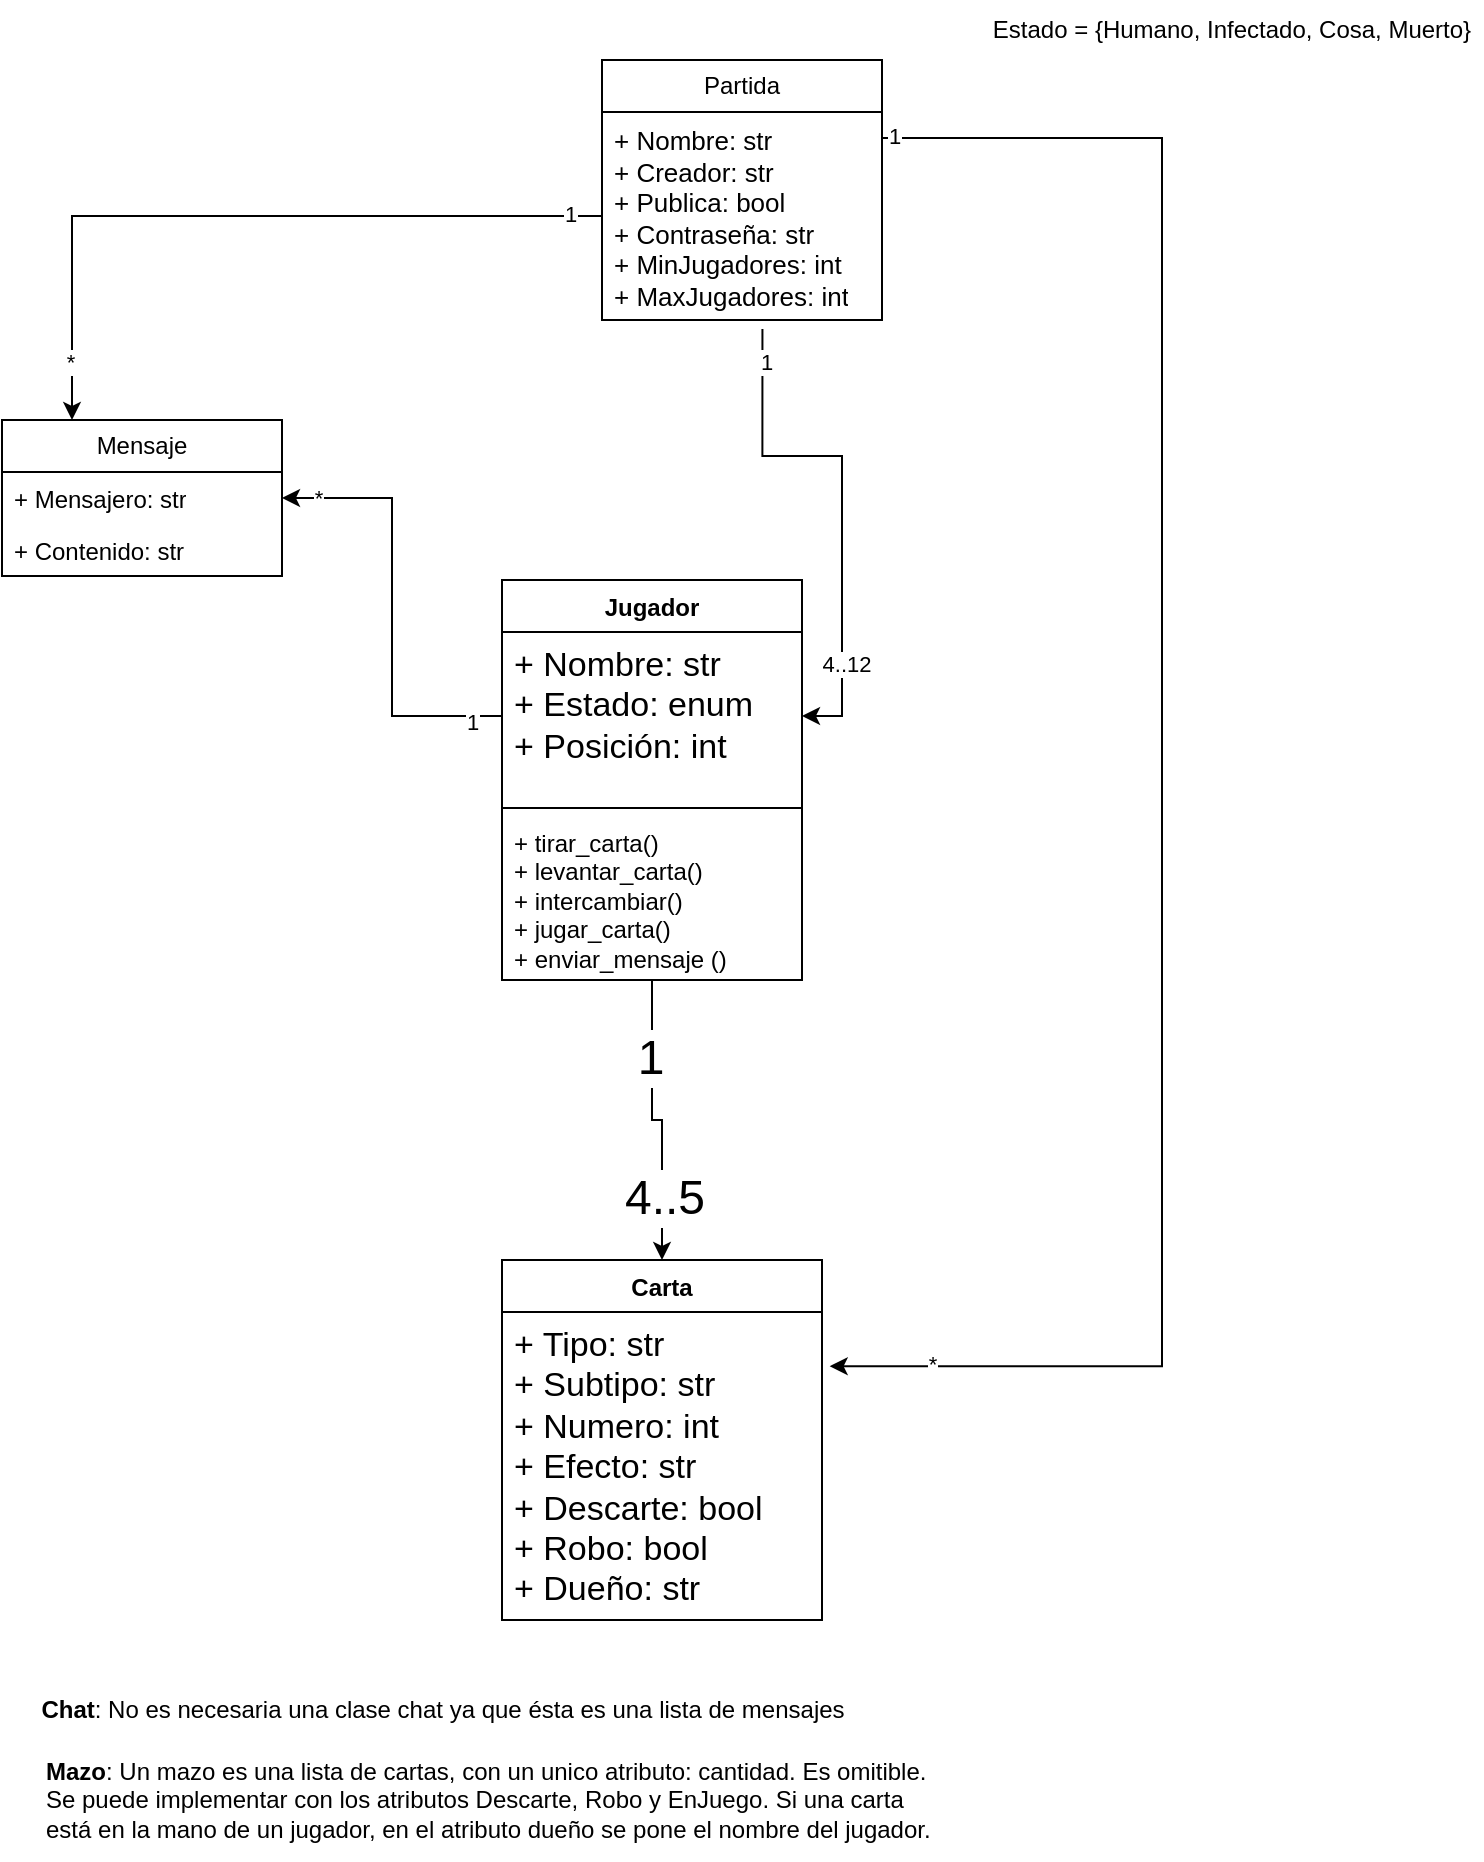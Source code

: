 <mxfile version="21.7.2" type="github">
  <diagram id="C5RBs43oDa-KdzZeNtuy" name="Page-1">
    <mxGraphModel dx="891" dy="492" grid="1" gridSize="10" guides="1" tooltips="1" connect="1" arrows="1" fold="1" page="1" pageScale="1" pageWidth="827" pageHeight="1169" math="0" shadow="0">
      <root>
        <mxCell id="WIyWlLk6GJQsqaUBKTNV-0" />
        <mxCell id="WIyWlLk6GJQsqaUBKTNV-1" parent="WIyWlLk6GJQsqaUBKTNV-0" />
        <mxCell id="aPA_8iuVSg-MkY8_S61d-0" style="edgeStyle=orthogonalEdgeStyle;rounded=0;orthogonalLoop=1;jettySize=auto;html=1;exitX=0.5;exitY=1;exitDx=0;exitDy=0;entryX=0.5;entryY=0;entryDx=0;entryDy=0;" edge="1" parent="WIyWlLk6GJQsqaUBKTNV-1" source="uvzgt-2RuKVB-h7tKYLs-0" target="uvzgt-2RuKVB-h7tKYLs-4">
          <mxGeometry relative="1" as="geometry" />
        </mxCell>
        <mxCell id="aPA_8iuVSg-MkY8_S61d-1" value="&lt;font style=&quot;font-size: 24px;&quot;&gt;1&lt;/font&gt;" style="edgeLabel;html=1;align=center;verticalAlign=middle;resizable=0;points=[];" vertex="1" connectable="0" parent="aPA_8iuVSg-MkY8_S61d-0">
          <mxGeometry x="-0.791" y="-1" relative="1" as="geometry">
            <mxPoint y="24" as="offset" />
          </mxGeometry>
        </mxCell>
        <mxCell id="aPA_8iuVSg-MkY8_S61d-2" value="&lt;font style=&quot;font-size: 24px;&quot;&gt;4..5&lt;/font&gt;" style="edgeLabel;html=1;align=center;verticalAlign=middle;resizable=0;points=[];" vertex="1" connectable="0" parent="aPA_8iuVSg-MkY8_S61d-0">
          <mxGeometry x="0.754" y="1" relative="1" as="geometry">
            <mxPoint y="-13" as="offset" />
          </mxGeometry>
        </mxCell>
        <mxCell id="uvzgt-2RuKVB-h7tKYLs-0" value="Jugador" style="swimlane;fontStyle=1;align=center;verticalAlign=top;childLayout=stackLayout;horizontal=1;startSize=26;horizontalStack=0;resizeParent=1;resizeParentMax=0;resizeLast=0;collapsible=1;marginBottom=0;whiteSpace=wrap;html=1;" parent="WIyWlLk6GJQsqaUBKTNV-1" vertex="1">
          <mxGeometry x="310" y="300" width="150" height="200" as="geometry" />
        </mxCell>
        <mxCell id="uvzgt-2RuKVB-h7tKYLs-1" value="&lt;div style=&quot;font-size: 17px;&quot;&gt;&lt;font style=&quot;font-size: 17px;&quot;&gt;+ Nombre: str&lt;br&gt;&lt;/font&gt;&lt;/div&gt;&lt;div style=&quot;font-size: 17px;&quot;&gt;&lt;font style=&quot;font-size: 17px;&quot;&gt;+ Estado: enum&lt;br&gt;&lt;/font&gt;&lt;/div&gt;&lt;div style=&quot;font-size: 17px;&quot;&gt;&lt;font style=&quot;font-size: 17px;&quot;&gt;+ Posición: int&lt;br&gt;&lt;/font&gt;&lt;/div&gt;" style="text;strokeColor=none;fillColor=none;align=left;verticalAlign=top;spacingLeft=4;spacingRight=4;overflow=hidden;rotatable=0;points=[[0,0.5],[1,0.5]];portConstraint=eastwest;whiteSpace=wrap;html=1;" parent="uvzgt-2RuKVB-h7tKYLs-0" vertex="1">
          <mxGeometry y="26" width="150" height="84" as="geometry" />
        </mxCell>
        <mxCell id="uvzgt-2RuKVB-h7tKYLs-2" value="" style="line;strokeWidth=1;fillColor=none;align=left;verticalAlign=middle;spacingTop=-1;spacingLeft=3;spacingRight=3;rotatable=0;labelPosition=right;points=[];portConstraint=eastwest;strokeColor=inherit;" parent="uvzgt-2RuKVB-h7tKYLs-0" vertex="1">
          <mxGeometry y="110" width="150" height="8" as="geometry" />
        </mxCell>
        <mxCell id="uvzgt-2RuKVB-h7tKYLs-3" value="&lt;div&gt;+ tirar_carta()&lt;/div&gt;&lt;div&gt;+ levantar_carta()&lt;br&gt;&lt;/div&gt;&lt;div&gt;+ intercambiar()&lt;br&gt;&lt;/div&gt;&lt;div&gt;+ jugar_carta()&lt;/div&gt;&lt;div&gt;+ enviar_mensaje ()&lt;br&gt;&lt;/div&gt;" style="text;strokeColor=none;fillColor=none;align=left;verticalAlign=top;spacingLeft=4;spacingRight=4;overflow=hidden;rotatable=0;points=[[0,0.5],[1,0.5]];portConstraint=eastwest;whiteSpace=wrap;html=1;" parent="uvzgt-2RuKVB-h7tKYLs-0" vertex="1">
          <mxGeometry y="118" width="150" height="82" as="geometry" />
        </mxCell>
        <mxCell id="uvzgt-2RuKVB-h7tKYLs-4" value="Carta" style="swimlane;fontStyle=1;align=center;verticalAlign=top;childLayout=stackLayout;horizontal=1;startSize=26;horizontalStack=0;resizeParent=1;resizeParentMax=0;resizeLast=0;collapsible=1;marginBottom=0;whiteSpace=wrap;html=1;" parent="WIyWlLk6GJQsqaUBKTNV-1" vertex="1">
          <mxGeometry x="310" y="640" width="160" height="180" as="geometry" />
        </mxCell>
        <mxCell id="uvzgt-2RuKVB-h7tKYLs-5" value="&lt;div style=&quot;font-size: 17px;&quot;&gt;&lt;font style=&quot;font-size: 17px;&quot;&gt;+ Tipo: str&lt;/font&gt;&lt;/div&gt;&lt;div style=&quot;font-size: 17px;&quot;&gt;&lt;font style=&quot;font-size: 17px;&quot;&gt;+ Subtipo: str&lt;br&gt;&lt;/font&gt;&lt;/div&gt;&lt;div style=&quot;font-size: 17px;&quot;&gt;&lt;font style=&quot;font-size: 17px;&quot;&gt;+ Numero: int&lt;br&gt;&lt;/font&gt;&lt;/div&gt;&lt;div style=&quot;font-size: 17px;&quot;&gt;&lt;font style=&quot;font-size: 17px;&quot;&gt;+ Efecto: str&lt;br&gt;&lt;/font&gt;&lt;/div&gt;&lt;div style=&quot;font-size: 17px;&quot;&gt;&lt;font style=&quot;font-size: 17px;&quot;&gt;+ Descarte: bool&lt;/font&gt;&lt;/div&gt;&lt;div style=&quot;font-size: 17px;&quot;&gt;&lt;font style=&quot;font-size: 17px;&quot;&gt;+ Robo: bool&lt;br&gt;&lt;/font&gt;&lt;/div&gt;&lt;div style=&quot;font-size: 17px;&quot;&gt;&lt;font style=&quot;font-size: 17px;&quot;&gt;+ Dueño: str&lt;br&gt;&lt;/font&gt;&lt;/div&gt;" style="text;strokeColor=none;fillColor=none;align=left;verticalAlign=top;spacingLeft=4;spacingRight=4;overflow=hidden;rotatable=0;points=[[0,0.5],[1,0.5]];portConstraint=eastwest;whiteSpace=wrap;html=1;" parent="uvzgt-2RuKVB-h7tKYLs-4" vertex="1">
          <mxGeometry y="26" width="160" height="154" as="geometry" />
        </mxCell>
        <mxCell id="uvzgt-2RuKVB-h7tKYLs-24" value="Partida" style="swimlane;fontStyle=0;childLayout=stackLayout;horizontal=1;startSize=26;fillColor=none;horizontalStack=0;resizeParent=1;resizeParentMax=0;resizeLast=0;collapsible=1;marginBottom=0;whiteSpace=wrap;html=1;" parent="WIyWlLk6GJQsqaUBKTNV-1" vertex="1">
          <mxGeometry x="360" y="40" width="140" height="130" as="geometry" />
        </mxCell>
        <mxCell id="uvzgt-2RuKVB-h7tKYLs-25" value="&lt;div style=&quot;font-size: 13px;&quot;&gt;&lt;font style=&quot;font-size: 13px;&quot;&gt;+ Nombre: str&lt;/font&gt;&lt;/div&gt;&lt;div style=&quot;font-size: 13px;&quot;&gt;&lt;div style=&quot;font-size: 13px;&quot;&gt;&lt;font style=&quot;font-size: 13px;&quot;&gt;+ Creador: str&lt;/font&gt;&lt;/div&gt;&lt;div style=&quot;font-size: 13px;&quot;&gt;&lt;font style=&quot;font-size: 13px;&quot;&gt;+ Publica: bool&lt;/font&gt;&lt;/div&gt;&lt;div style=&quot;font-size: 13px;&quot;&gt;&lt;font style=&quot;font-size: 13px;&quot;&gt;+ Contraseña: str&lt;br&gt;&lt;/font&gt;&lt;/div&gt;&lt;div style=&quot;font-size: 13px;&quot;&gt;&lt;font style=&quot;font-size: 13px;&quot;&gt;+ MinJugadores: int&lt;/font&gt;&lt;/div&gt;&lt;div style=&quot;font-size: 13px;&quot;&gt;&lt;font style=&quot;font-size: 13px;&quot;&gt;+ MaxJugadores: int&lt;br&gt;&lt;/font&gt;&lt;/div&gt;&lt;/div&gt;" style="text;strokeColor=none;fillColor=none;align=left;verticalAlign=top;spacingLeft=4;spacingRight=4;overflow=hidden;rotatable=0;points=[[0,0.5],[1,0.5]];portConstraint=eastwest;whiteSpace=wrap;html=1;" parent="uvzgt-2RuKVB-h7tKYLs-24" vertex="1">
          <mxGeometry y="26" width="140" height="104" as="geometry" />
        </mxCell>
        <mxCell id="uvzgt-2RuKVB-h7tKYLs-29" style="edgeStyle=orthogonalEdgeStyle;rounded=0;orthogonalLoop=1;jettySize=auto;html=1;exitX=0.573;exitY=1.043;exitDx=0;exitDy=0;entryX=1;entryY=0.5;entryDx=0;entryDy=0;exitPerimeter=0;" parent="WIyWlLk6GJQsqaUBKTNV-1" source="uvzgt-2RuKVB-h7tKYLs-25" target="uvzgt-2RuKVB-h7tKYLs-1" edge="1">
          <mxGeometry relative="1" as="geometry">
            <mxPoint x="436.16" y="170.416" as="sourcePoint" />
            <Array as="points">
              <mxPoint x="440" y="238" />
              <mxPoint x="480" y="238" />
              <mxPoint x="480" y="368" />
            </Array>
          </mxGeometry>
        </mxCell>
        <mxCell id="aPA_8iuVSg-MkY8_S61d-3" value="4..12" style="edgeLabel;html=1;align=center;verticalAlign=middle;resizable=0;points=[];" vertex="1" connectable="0" parent="uvzgt-2RuKVB-h7tKYLs-29">
          <mxGeometry x="0.634" y="2" relative="1" as="geometry">
            <mxPoint as="offset" />
          </mxGeometry>
        </mxCell>
        <mxCell id="aPA_8iuVSg-MkY8_S61d-36" value="1" style="edgeLabel;html=1;align=center;verticalAlign=middle;resizable=0;points=[];" vertex="1" connectable="0" parent="uvzgt-2RuKVB-h7tKYLs-29">
          <mxGeometry x="-0.872" y="2" relative="1" as="geometry">
            <mxPoint as="offset" />
          </mxGeometry>
        </mxCell>
        <mxCell id="uvzgt-2RuKVB-h7tKYLs-39" value="Estado = {Humano, Infectado, Cosa, Muerto}" style="text;html=1;strokeColor=none;fillColor=none;align=center;verticalAlign=middle;whiteSpace=wrap;rounded=0;" parent="WIyWlLk6GJQsqaUBKTNV-1" vertex="1">
          <mxGeometry x="550" y="10" width="250" height="30" as="geometry" />
        </mxCell>
        <mxCell id="aPA_8iuVSg-MkY8_S61d-7" value="Mensaje" style="swimlane;fontStyle=0;childLayout=stackLayout;horizontal=1;startSize=26;fillColor=none;horizontalStack=0;resizeParent=1;resizeParentMax=0;resizeLast=0;collapsible=1;marginBottom=0;whiteSpace=wrap;html=1;" vertex="1" parent="WIyWlLk6GJQsqaUBKTNV-1">
          <mxGeometry x="60" y="220" width="140" height="78" as="geometry" />
        </mxCell>
        <mxCell id="aPA_8iuVSg-MkY8_S61d-8" value="+ Mensajero: str" style="text;strokeColor=none;fillColor=none;align=left;verticalAlign=top;spacingLeft=4;spacingRight=4;overflow=hidden;rotatable=0;points=[[0,0.5],[1,0.5]];portConstraint=eastwest;whiteSpace=wrap;html=1;" vertex="1" parent="aPA_8iuVSg-MkY8_S61d-7">
          <mxGeometry y="26" width="140" height="26" as="geometry" />
        </mxCell>
        <mxCell id="aPA_8iuVSg-MkY8_S61d-9" value="+ Contenido: str" style="text;strokeColor=none;fillColor=none;align=left;verticalAlign=top;spacingLeft=4;spacingRight=4;overflow=hidden;rotatable=0;points=[[0,0.5],[1,0.5]];portConstraint=eastwest;whiteSpace=wrap;html=1;" vertex="1" parent="aPA_8iuVSg-MkY8_S61d-7">
          <mxGeometry y="52" width="140" height="26" as="geometry" />
        </mxCell>
        <mxCell id="aPA_8iuVSg-MkY8_S61d-25" style="edgeStyle=orthogonalEdgeStyle;rounded=0;orthogonalLoop=1;jettySize=auto;html=1;exitX=0;exitY=0.5;exitDx=0;exitDy=0;entryX=0.25;entryY=0;entryDx=0;entryDy=0;" edge="1" parent="WIyWlLk6GJQsqaUBKTNV-1" source="uvzgt-2RuKVB-h7tKYLs-25" target="aPA_8iuVSg-MkY8_S61d-7">
          <mxGeometry relative="1" as="geometry" />
        </mxCell>
        <mxCell id="aPA_8iuVSg-MkY8_S61d-29" value="1" style="edgeLabel;html=1;align=center;verticalAlign=middle;resizable=0;points=[];" vertex="1" connectable="0" parent="aPA_8iuVSg-MkY8_S61d-25">
          <mxGeometry x="-0.91" y="-1" relative="1" as="geometry">
            <mxPoint as="offset" />
          </mxGeometry>
        </mxCell>
        <mxCell id="aPA_8iuVSg-MkY8_S61d-30" value="*" style="edgeLabel;html=1;align=center;verticalAlign=middle;resizable=0;points=[];" vertex="1" connectable="0" parent="aPA_8iuVSg-MkY8_S61d-25">
          <mxGeometry x="0.842" y="-1" relative="1" as="geometry">
            <mxPoint as="offset" />
          </mxGeometry>
        </mxCell>
        <mxCell id="aPA_8iuVSg-MkY8_S61d-26" style="edgeStyle=orthogonalEdgeStyle;rounded=0;orthogonalLoop=1;jettySize=auto;html=1;exitX=0;exitY=0.5;exitDx=0;exitDy=0;entryX=1;entryY=0.5;entryDx=0;entryDy=0;" edge="1" parent="WIyWlLk6GJQsqaUBKTNV-1" source="uvzgt-2RuKVB-h7tKYLs-1" target="aPA_8iuVSg-MkY8_S61d-8">
          <mxGeometry relative="1" as="geometry" />
        </mxCell>
        <mxCell id="aPA_8iuVSg-MkY8_S61d-27" value="1" style="edgeLabel;html=1;align=center;verticalAlign=middle;resizable=0;points=[];" vertex="1" connectable="0" parent="aPA_8iuVSg-MkY8_S61d-26">
          <mxGeometry x="-0.859" y="3" relative="1" as="geometry">
            <mxPoint as="offset" />
          </mxGeometry>
        </mxCell>
        <mxCell id="aPA_8iuVSg-MkY8_S61d-28" value="*" style="edgeLabel;html=1;align=center;verticalAlign=middle;resizable=0;points=[];" vertex="1" connectable="0" parent="aPA_8iuVSg-MkY8_S61d-26">
          <mxGeometry x="0.837" relative="1" as="geometry">
            <mxPoint as="offset" />
          </mxGeometry>
        </mxCell>
        <mxCell id="aPA_8iuVSg-MkY8_S61d-31" style="edgeStyle=orthogonalEdgeStyle;rounded=0;orthogonalLoop=1;jettySize=auto;html=1;exitX=1;exitY=0.5;exitDx=0;exitDy=0;entryX=1.024;entryY=0.176;entryDx=0;entryDy=0;entryPerimeter=0;" edge="1" parent="WIyWlLk6GJQsqaUBKTNV-1" source="uvzgt-2RuKVB-h7tKYLs-25" target="uvzgt-2RuKVB-h7tKYLs-5">
          <mxGeometry relative="1" as="geometry">
            <Array as="points">
              <mxPoint x="640" y="79" />
              <mxPoint x="640" y="693" />
            </Array>
          </mxGeometry>
        </mxCell>
        <mxCell id="aPA_8iuVSg-MkY8_S61d-32" value="1" style="edgeLabel;html=1;align=center;verticalAlign=middle;resizable=0;points=[];" vertex="1" connectable="0" parent="aPA_8iuVSg-MkY8_S61d-31">
          <mxGeometry x="-0.906" y="1" relative="1" as="geometry">
            <mxPoint as="offset" />
          </mxGeometry>
        </mxCell>
        <mxCell id="aPA_8iuVSg-MkY8_S61d-33" value="*" style="edgeLabel;html=1;align=center;verticalAlign=middle;resizable=0;points=[];" vertex="1" connectable="0" parent="aPA_8iuVSg-MkY8_S61d-31">
          <mxGeometry x="0.894" y="-1" relative="1" as="geometry">
            <mxPoint as="offset" />
          </mxGeometry>
        </mxCell>
        <mxCell id="aPA_8iuVSg-MkY8_S61d-34" value="&lt;b&gt;Chat&lt;/b&gt;: No es necesaria una clase chat ya que ésta es una lista de mensajes" style="text;html=1;align=center;verticalAlign=middle;resizable=0;points=[];autosize=1;strokeColor=none;fillColor=none;" vertex="1" parent="WIyWlLk6GJQsqaUBKTNV-1">
          <mxGeometry x="70" y="850" width="420" height="30" as="geometry" />
        </mxCell>
        <mxCell id="aPA_8iuVSg-MkY8_S61d-35" value="&lt;div align=&quot;left&quot;&gt;&lt;b&gt;Mazo&lt;/b&gt;: Un mazo es una lista de cartas, con un unico atributo: cantidad. Es omitible. &lt;br&gt;&lt;/div&gt;&lt;div align=&quot;left&quot;&gt;Se puede implementar con los atributos Descarte, Robo y EnJuego. Si una carta&lt;/div&gt;&lt;div align=&quot;left&quot;&gt;está en la mano de un jugador, en el atributo dueño se pone el nombre del jugador.&lt;br&gt;&lt;/div&gt;" style="text;html=1;align=left;verticalAlign=middle;resizable=0;points=[];autosize=1;strokeColor=none;fillColor=none;" vertex="1" parent="WIyWlLk6GJQsqaUBKTNV-1">
          <mxGeometry x="80" y="880" width="460" height="60" as="geometry" />
        </mxCell>
      </root>
    </mxGraphModel>
  </diagram>
</mxfile>
